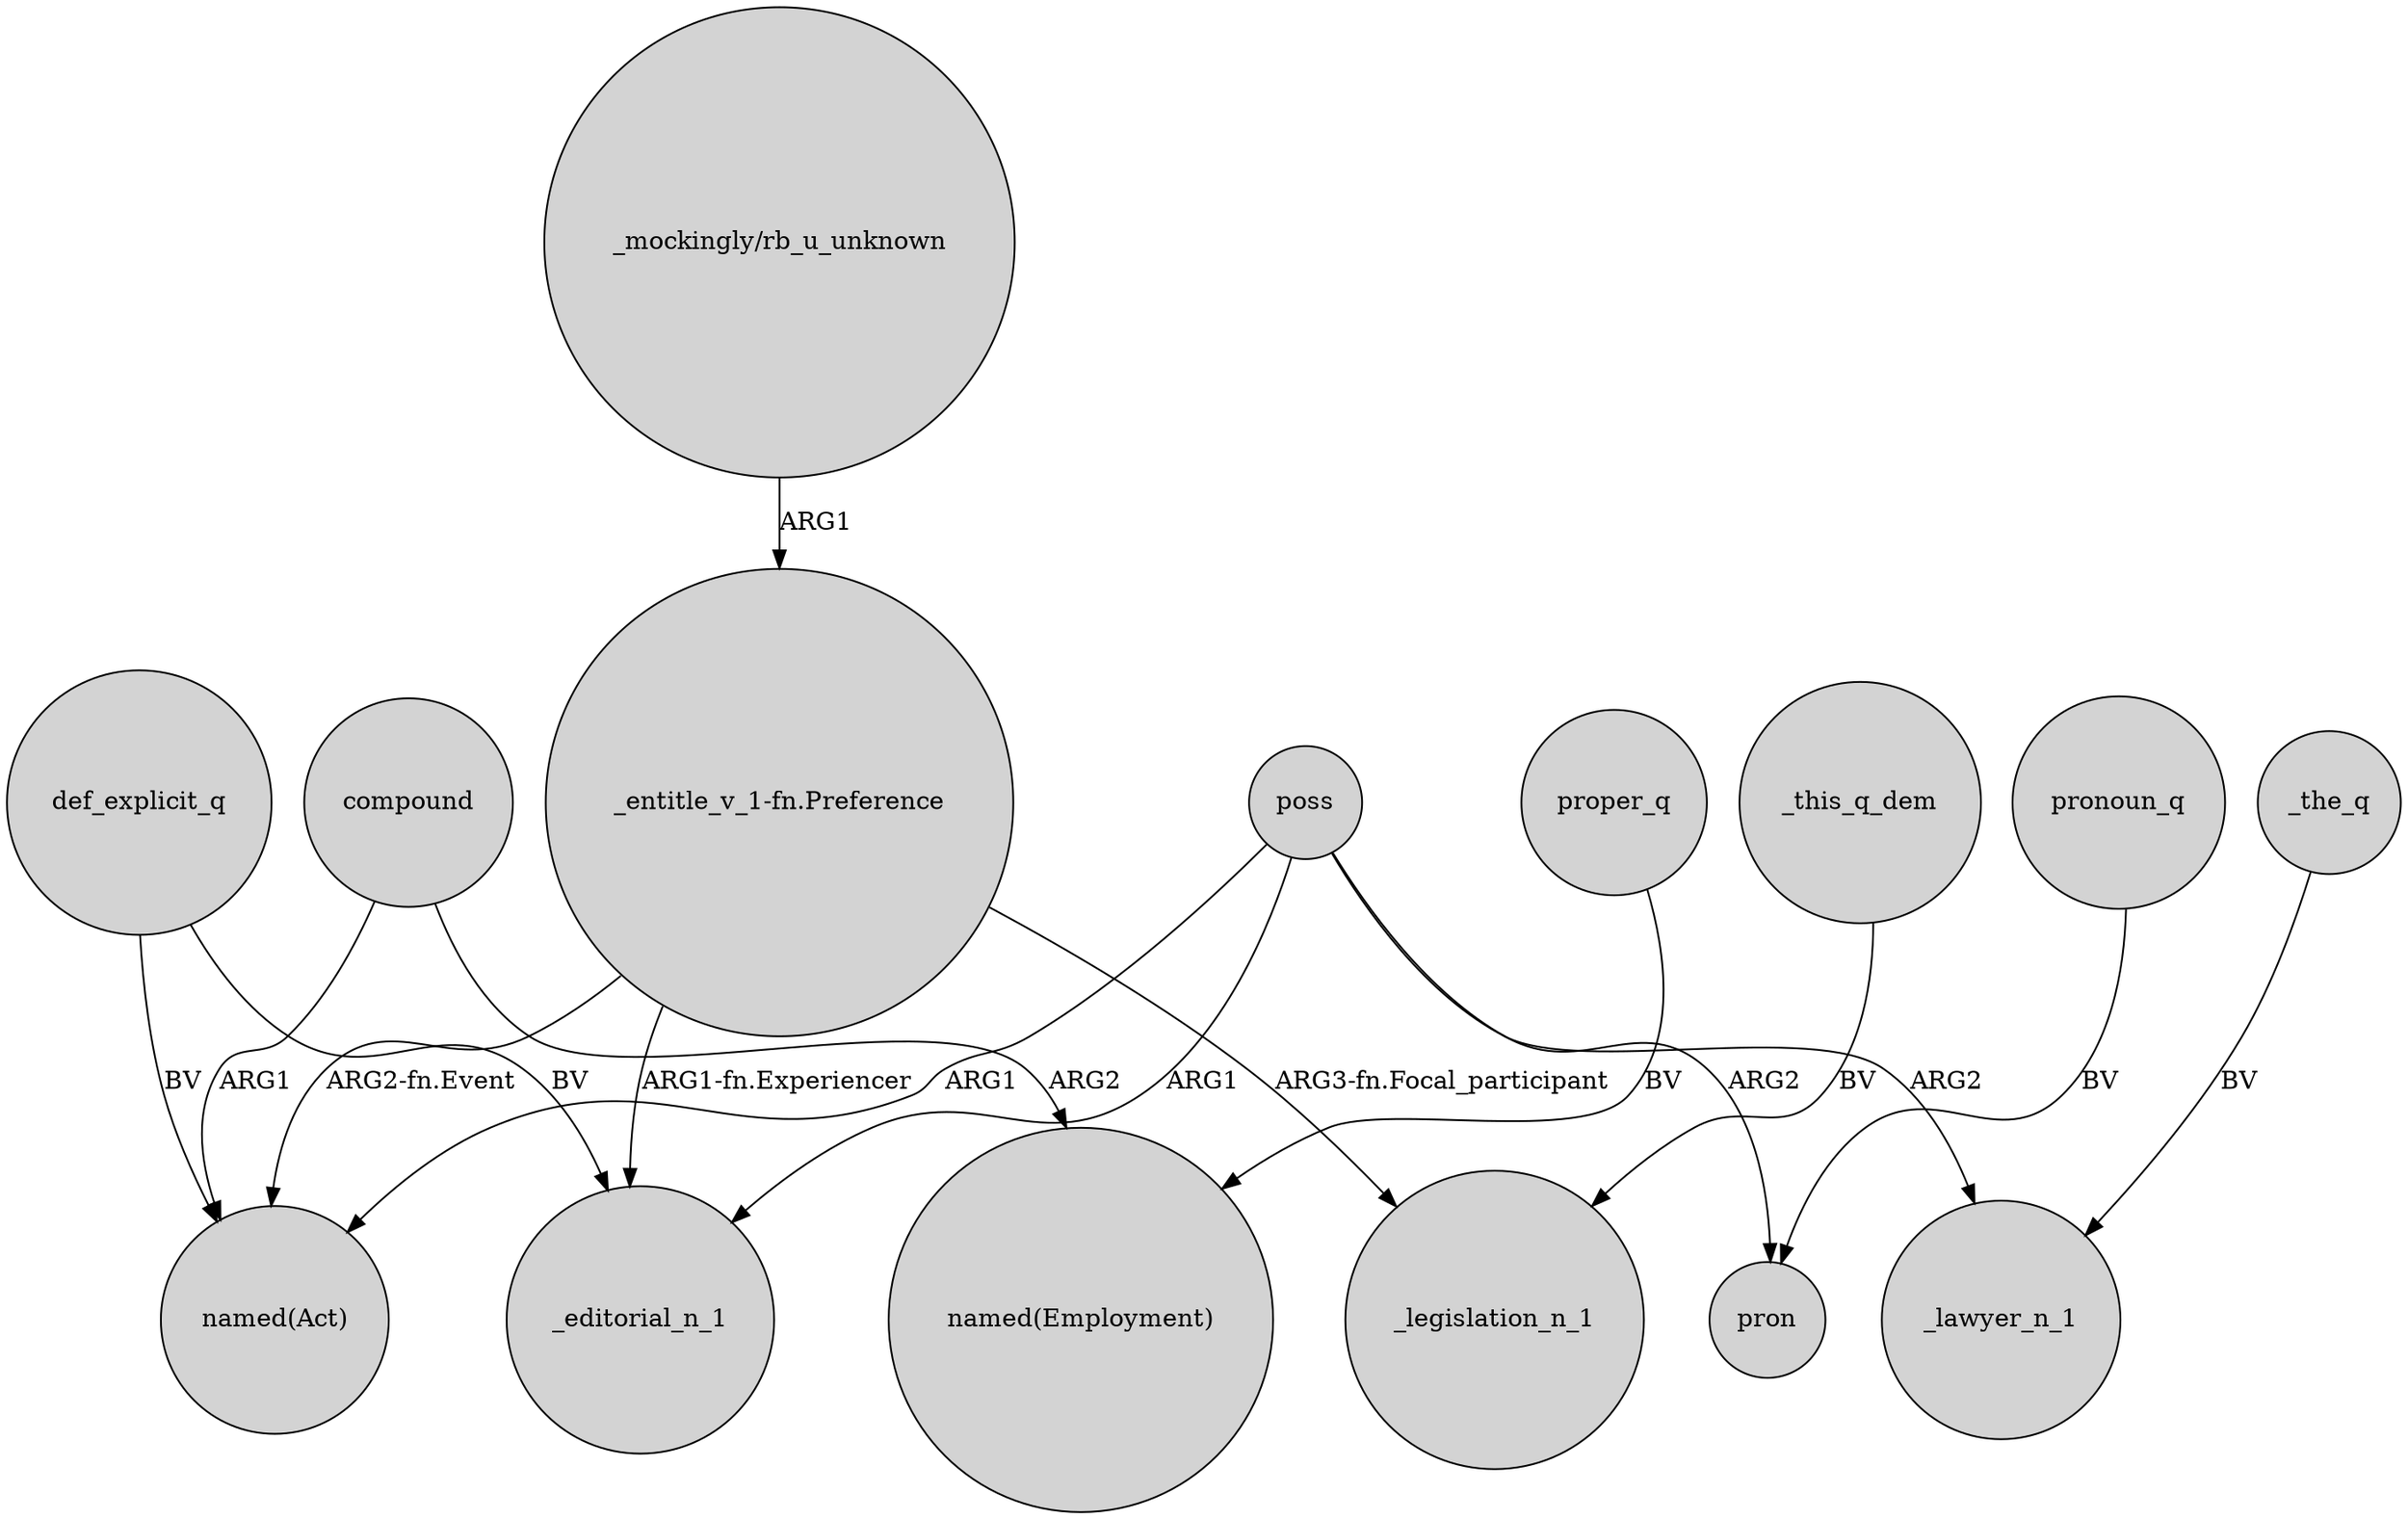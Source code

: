 digraph {
	node [shape=circle style=filled]
	compound -> "named(Act)" [label=ARG1]
	"_mockingly/rb_u_unknown" -> "_entitle_v_1-fn.Preference" [label=ARG1]
	_the_q -> _lawyer_n_1 [label=BV]
	def_explicit_q -> _editorial_n_1 [label=BV]
	_this_q_dem -> _legislation_n_1 [label=BV]
	compound -> "named(Employment)" [label=ARG2]
	poss -> "named(Act)" [label=ARG1]
	poss -> _editorial_n_1 [label=ARG1]
	poss -> _lawyer_n_1 [label=ARG2]
	pronoun_q -> pron [label=BV]
	proper_q -> "named(Employment)" [label=BV]
	"_entitle_v_1-fn.Preference" -> "named(Act)" [label="ARG2-fn.Event"]
	"_entitle_v_1-fn.Preference" -> _editorial_n_1 [label="ARG1-fn.Experiencer"]
	def_explicit_q -> "named(Act)" [label=BV]
	poss -> pron [label=ARG2]
	"_entitle_v_1-fn.Preference" -> _legislation_n_1 [label="ARG3-fn.Focal_participant"]
}
